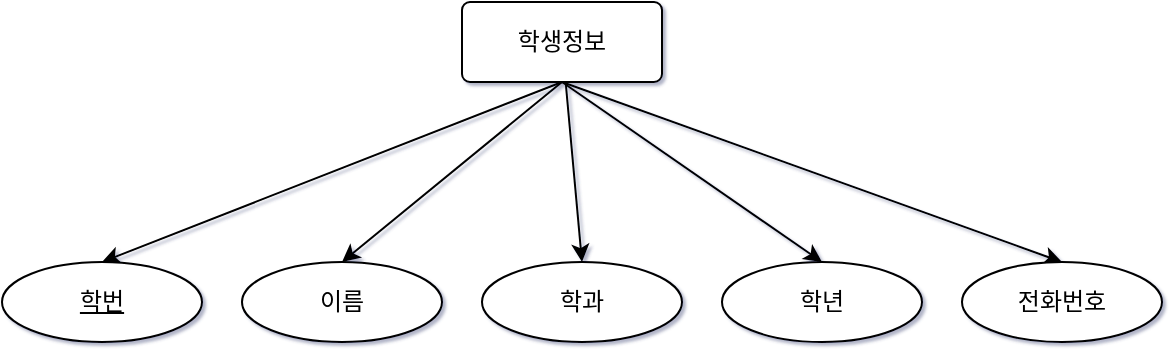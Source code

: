<mxfile version="21.3.2" type="device">
  <diagram name="페이지-1" id="p2t1tF4bAjRibHpAxog7">
    <mxGraphModel dx="794" dy="424" grid="1" gridSize="10" guides="1" tooltips="1" connect="1" arrows="1" fold="1" page="1" pageScale="1" pageWidth="4681" pageHeight="3300" background="none" math="0" shadow="1">
      <root>
        <mxCell id="0" />
        <mxCell id="1" parent="0" />
        <mxCell id="XN59Y2BQgyfYHBsIAZ20-14" style="shape=connector;rounded=0;orthogonalLoop=1;jettySize=auto;html=1;entryX=0.5;entryY=0;entryDx=0;entryDy=0;labelBackgroundColor=default;strokeColor=default;fontFamily=Helvetica;fontSize=11;fontColor=default;endArrow=classic;exitX=0.5;exitY=1;exitDx=0;exitDy=0;" edge="1" parent="1" source="XN59Y2BQgyfYHBsIAZ20-1" target="XN59Y2BQgyfYHBsIAZ20-2">
          <mxGeometry relative="1" as="geometry" />
        </mxCell>
        <mxCell id="XN59Y2BQgyfYHBsIAZ20-15" style="edgeStyle=none;shape=connector;rounded=0;orthogonalLoop=1;jettySize=auto;html=1;entryX=0.5;entryY=0;entryDx=0;entryDy=0;labelBackgroundColor=default;strokeColor=default;fontFamily=Helvetica;fontSize=11;fontColor=default;endArrow=classic;exitX=0.5;exitY=1;exitDx=0;exitDy=0;" edge="1" parent="1" source="XN59Y2BQgyfYHBsIAZ20-1" target="XN59Y2BQgyfYHBsIAZ20-3">
          <mxGeometry relative="1" as="geometry" />
        </mxCell>
        <mxCell id="XN59Y2BQgyfYHBsIAZ20-16" style="edgeStyle=none;shape=connector;rounded=0;orthogonalLoop=1;jettySize=auto;html=1;entryX=0.5;entryY=0;entryDx=0;entryDy=0;labelBackgroundColor=default;strokeColor=default;fontFamily=Helvetica;fontSize=11;fontColor=default;endArrow=classic;" edge="1" parent="1" source="XN59Y2BQgyfYHBsIAZ20-1" target="XN59Y2BQgyfYHBsIAZ20-4">
          <mxGeometry relative="1" as="geometry" />
        </mxCell>
        <mxCell id="XN59Y2BQgyfYHBsIAZ20-17" style="edgeStyle=none;shape=connector;rounded=0;orthogonalLoop=1;jettySize=auto;html=1;entryX=0.5;entryY=0;entryDx=0;entryDy=0;labelBackgroundColor=default;strokeColor=default;fontFamily=Helvetica;fontSize=11;fontColor=default;endArrow=classic;exitX=0.5;exitY=1;exitDx=0;exitDy=0;" edge="1" parent="1" source="XN59Y2BQgyfYHBsIAZ20-1" target="XN59Y2BQgyfYHBsIAZ20-5">
          <mxGeometry relative="1" as="geometry" />
        </mxCell>
        <mxCell id="XN59Y2BQgyfYHBsIAZ20-18" style="edgeStyle=none;shape=connector;rounded=0;orthogonalLoop=1;jettySize=auto;html=1;entryX=0.5;entryY=0;entryDx=0;entryDy=0;labelBackgroundColor=default;strokeColor=default;fontFamily=Helvetica;fontSize=11;fontColor=default;endArrow=classic;exitX=0.5;exitY=1;exitDx=0;exitDy=0;" edge="1" parent="1" source="XN59Y2BQgyfYHBsIAZ20-1" target="XN59Y2BQgyfYHBsIAZ20-6">
          <mxGeometry relative="1" as="geometry" />
        </mxCell>
        <mxCell id="XN59Y2BQgyfYHBsIAZ20-1" value="학생정보" style="rounded=1;arcSize=10;whiteSpace=wrap;html=1;align=center;" vertex="1" parent="1">
          <mxGeometry x="350" y="160" width="100" height="40" as="geometry" />
        </mxCell>
        <mxCell id="XN59Y2BQgyfYHBsIAZ20-2" value="학번" style="ellipse;whiteSpace=wrap;html=1;align=center;fontStyle=4;" vertex="1" parent="1">
          <mxGeometry x="120" y="290" width="100" height="40" as="geometry" />
        </mxCell>
        <mxCell id="XN59Y2BQgyfYHBsIAZ20-3" value="이름" style="ellipse;whiteSpace=wrap;html=1;align=center;" vertex="1" parent="1">
          <mxGeometry x="240" y="290" width="100" height="40" as="geometry" />
        </mxCell>
        <mxCell id="XN59Y2BQgyfYHBsIAZ20-4" value="학과" style="ellipse;whiteSpace=wrap;html=1;align=center;" vertex="1" parent="1">
          <mxGeometry x="360" y="290" width="100" height="40" as="geometry" />
        </mxCell>
        <mxCell id="XN59Y2BQgyfYHBsIAZ20-5" value="학년" style="ellipse;whiteSpace=wrap;html=1;align=center;" vertex="1" parent="1">
          <mxGeometry x="480" y="290" width="100" height="40" as="geometry" />
        </mxCell>
        <mxCell id="XN59Y2BQgyfYHBsIAZ20-6" value="전화번호" style="ellipse;whiteSpace=wrap;html=1;align=center;" vertex="1" parent="1">
          <mxGeometry x="600" y="290" width="100" height="40" as="geometry" />
        </mxCell>
      </root>
    </mxGraphModel>
  </diagram>
</mxfile>
